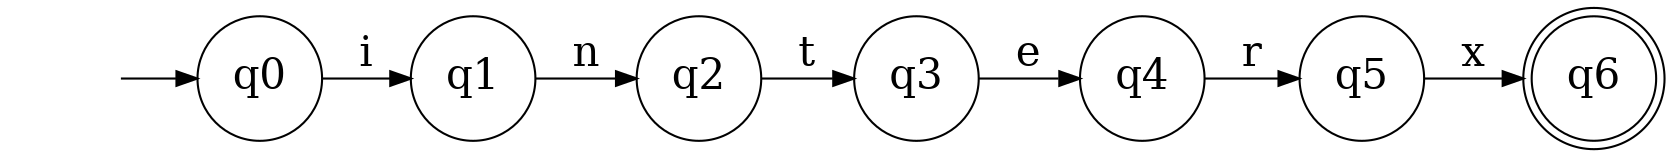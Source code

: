 digraph "automatas/Identificadores/cosointerx" {
	graph [rankdir=LR]
	node [fontsize=20]
	edge [fontsize="20pt"]
	"" [label="" shape=plaintext]
	q6 [label=q6 shape=doublecircle]
	q5 [label=q5 shape=circle]
	q3 [label=q3 shape=circle]
	q4 [label=q4 shape=circle]
	q2 [label=q2 shape=circle]
	q0 [label=q0 shape=circle]
	q1 [label=q1 shape=circle]
	"" -> q0 [label=""]
	q0 -> q1 [label=i]
	q1 -> q2 [label=n]
	q2 -> q3 [label=t]
	q3 -> q4 [label=e]
	q4 -> q5 [label=r]
	q5 -> q6 [label=x]
}
